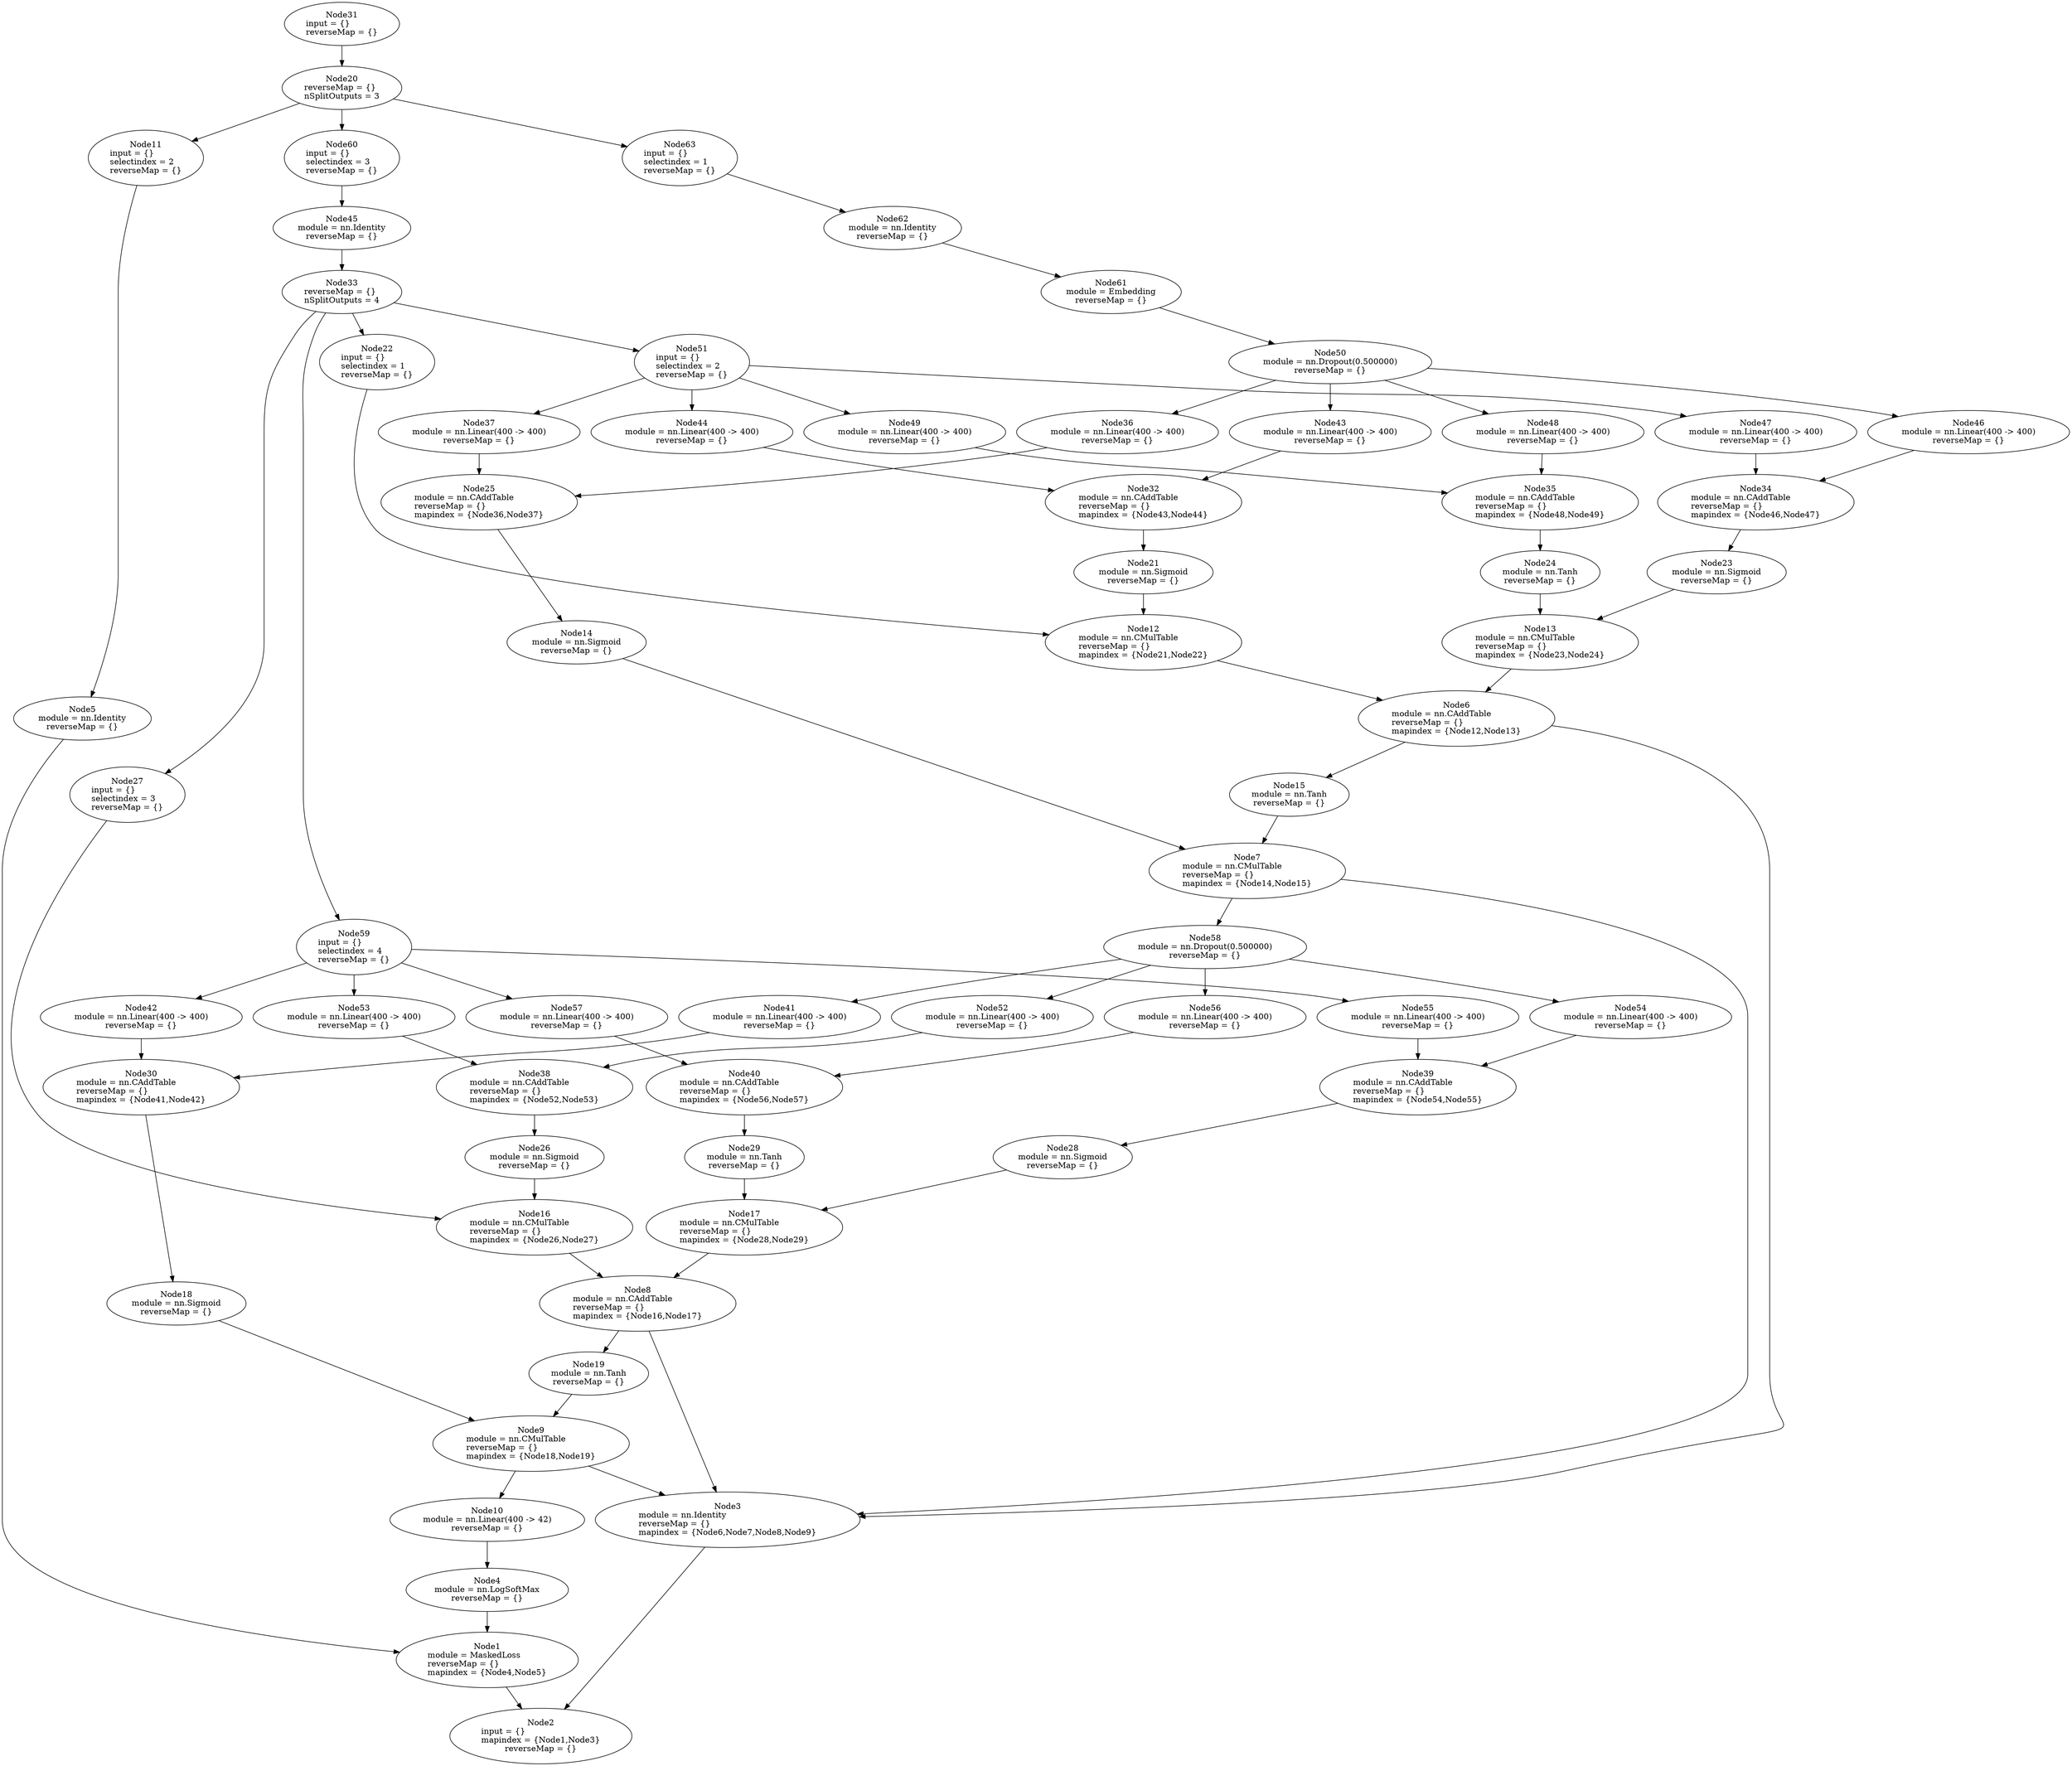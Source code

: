 digraph G {
	graph [bb="0,0,2838,3044"];
	node [label="\N",
		shape=oval
	];
	n1	 [height=1.3356,
		label="Node1\nmodule = MaskedLoss\lreverseMap = {}\lmapindex = {Node4,Node5}",
		pos="1139,180",
		tooltip="[/home/ckh/Documents/luajit/test/main.lua]:58_",
		width=3.4507];
	n2	 [height=1.3356,
		label="Node2\ninput = {}\lmapindex = {Node1,Node3}\lreverseMap = {}",
		pos="1260,48",
		tooltip="[[C]]:-1_",
		width=3.4507];
	n1 -> n2	 [pos="e,1218.5,93.616 1180.3,134.62 1190.3,123.87 1201.1,112.27 1211.4,101.19"];
	n3	 [height=1.3356,
		label="Node3\nmodule = nn.Identity\lreverseMap = {}\lmapindex = {Node6,Node7,Node8,Node9}",
		pos="1471,424",
		tooltip="[/home/ckh/Documents/luajit/test/main.lua]:59_",
		width=5.0043];
	n3 -> n2	 [pos="e,1286,95.024 1444.7,376.39 1405.7,307.28 1332.7,177.9 1291.1,104.17"];
	n4	 [height=1.041,
		label="Node4\nmodule = nn.LogSoftMax\lreverseMap = {}",
		pos="1139,302",
		tooltip="[/home/ckh/Documents/luajit/test/main.lua]:57_",
		width=3.1506];
	n4 -> n1	 [pos="e,1139,228.5 1139,264.34 1139,256.22 1139,247.42 1139,238.68"];
	n5	 [height=1.041,
		label="Node5\nmodule = nn.Identity\lreverseMap = {}",
		pos="94,1674",
		tooltip="[/home/ckh/Documents/luajit/test/main.lua]:42_",
		width=2.6117];
	n5 -> n1	 [pos="e,1014.8,181.91 76.515,1636.8 54.918,1588.7 21,1500.5 21,1421 21,1421 21,1421 21,423 21,223.85 707.2,188.21 1004.4,182.11"];
	n6	 [height=1.3356,
		label="Node6\nmodule = nn.CAddTable\lreverseMap = {}\lmapindex = {Node12,Node13}",
		pos="1993,1796",
		tooltip="[/home/ckh/Documents/luajit/test/main.lua]:31_",
		width=3.7034];
	n6 -> n3	 [pos="e,1650.2,429.79 2124.2,1787.3 2273.2,1770.6 2496,1718.1 2496,1553 2496,1553 2496,1553 2496,677 2496,608.19 2470.9,572.9 2320,508 \
2205.3,458.67 1873.5,438.32 1660.3,430.17"];
	n15	 [height=1.041,
		label="Node15\nmodule = nn.Tanh\lreverseMap = {}",
		pos="1931,1674",
		tooltip="[/home/ckh/Documents/luajit/test/main.lua]:36_",
		width=2.3354];
	n6 -> n15	 [pos="e,1949.5,1710.9 1969,1748.6 1964.2,1739.2 1959.1,1729.3 1954.2,1720"];
	n7	 [height=1.3356,
		label="Node7\nmodule = nn.CMulTable\lreverseMap = {}\lmapindex = {Node14,Node15}",
		pos="1807,1552",
		tooltip="[/home/ckh/Documents/luajit/test/main.lua]:36_",
		width=3.7034];
	n7 -> n3	 [pos="e,1647.5,434.01 1926,1530.1 2113.9,1493.8 2458,1411.8 2458,1299 2458,1299 2458,1299 2458,677 2458,513.58 1943.6,454.78 1657.5,434.71"];
	n58	 [height=1.041,
		label="Node58\nmodule = nn.Dropout(0.500000)\lreverseMap = {}",
		pos="1701,1420",
		tooltip="[/home/ckh/Documents/luajit/test/main.lua]:50_",
		width=3.8416];
	n7 -> n58	 [pos="e,1730.2,1456.8 1769.9,1505.5 1759.1,1492.3 1747.4,1477.9 1736.7,1464.8"];
	n8	 [height=1.3356,
		label="Node8\nmodule = nn.CAddTable\lreverseMap = {}\lmapindex = {Node16,Node17}",
		pos="1330,800",
		tooltip="[/home/ckh/Documents/luajit/test/main.lua]:31_",
		width=3.7034];
	n8 -> n3	 [pos="e,1453.2,472.09 1347.7,752.01 1373.6,683.29 1421.8,555.55 1449.6,481.7"];
	n19	 [height=1.041,
		label="Node19\nmodule = nn.Tanh\lreverseMap = {}",
		pos="1229,678",
		tooltip="[/home/ckh/Documents/luajit/test/main.lua]:36_",
		width=2.3354];
	n8 -> n19	 [pos="e,1258.1,713.58 1291.8,753.63 1282.9,743.06 1273.5,731.83 1264.7,721.39"];
	n9	 [height=1.3356,
		label="Node9\nmodule = nn.CMulTable\lreverseMap = {}\lmapindex = {Node18,Node19}",
		pos="1184,556",
		tooltip="[/home/ckh/Documents/luajit/test/main.lua]:36_",
		width=3.7034];
	n9 -> n3	 [pos="e,1381,465.78 1265.9,517.92 1298.9,502.97 1337.2,485.59 1371.8,469.93"];
	n10	 [height=1.041,
		label="Node10\nmodule = nn.Linear(400 -> 42)\lreverseMap = {}",
		pos="1139,424",
		tooltip="[/home/ckh/Documents/luajit/test/main.lua]:57_",
		width=3.7034];
	n9 -> n10	 [pos="e,1151.7,461.67 1167.8,508.07 1163.6,496.14 1159.2,483.32 1155.1,471.41"];
	n10 -> n4	 [pos="e,1139,339.85 1139,386.34 1139,374.94 1139,362.19 1139,350.17"];
	n11	 [height=1.3356,
		label="Node11\ninput = {}\lselectindex = 2\lreverseMap = {}",
		pos="268,2772",
		tooltip="[[C]]:-1_-2",
		width=2.1497];
	n11 -> n5	 [pos="e,126.44,1709.5 255.12,2724.3 243.43,2677.7 228,2604 228,2539 228,2539 228,2539 228,1927 228,1845.5 172.68,1764.7 133.13,1717.3"];
	n12	 [height=1.3356,
		label="Node12\nmodule = nn.CMulTable\lreverseMap = {}\lmapindex = {Node21,Node22}",
		pos="1346,1928",
		tooltip="[/home/ckh/Documents/luajit/test/main.lua]:32_",
		width=3.7034];
	n12 -> n6	 [pos="e,1877.6,1820.2 1461.3,1903.8 1575.5,1880.9 1749.9,1845.8 1867.5,1822.2"];
	n13	 [height=1.3356,
		label="Node13\nmodule = nn.CMulTable\lreverseMap = {}\lmapindex = {Node23,Node24}",
		pos="2046,1928",
		tooltip="[/home/ckh/Documents/luajit/test/main.lua]:33_",
		width=3.7034];
	n13 -> n6	 [pos="e,2012.1,1843.9 2026.9,1880.1 2023.3,1871.4 2019.6,1862.3 2016,1853.4"];
	n14	 [height=1.041,
		label="Node14\nmodule = nn.Sigmoid\lreverseMap = {}",
		pos="1123,1796",
		tooltip="[/home/ckh/Documents/luajit/test/main.lua]:35_",
		width=2.6788];
	n14 -> n7	 [pos="e,1713.1,1586.2 1193.3,1770.1 1314.4,1727.3 1562.7,1639.4 1703.5,1589.6"];
	n15 -> n7	 [pos="e,1852.9,1597.5 1896.5,1639.6 1885.3,1628.8 1872.7,1616.5 1860.5,1604.7"];
	n16	 [height=1.3356,
		label="Node16\nmodule = nn.CMulTable\lreverseMap = {}\lmapindex = {Node26,Node27}",
		pos="964,932",
		tooltip="[/home/ckh/Documents/luajit/test/main.lua]:32_",
		width=3.7034];
	n16 -> n8	 [pos="e,1236.1,834.34 1057.8,897.69 1109.4,879.35 1173.6,856.54 1226.7,837.69"];
	n17	 [height=1.3356,
		label="Node17\nmodule = nn.CMulTable\lreverseMap = {}\lmapindex = {Node28,Node29}",
		pos="1696,932",
		tooltip="[/home/ckh/Documents/luajit/test/main.lua]:33_",
		width=3.7034];
	n17 -> n8	 [pos="e,1423.9,834.34 1602.2,897.69 1550.6,879.35 1486.4,856.54 1433.3,837.69"];
	n18	 [height=1.041,
		label="Node18\nmodule = nn.Sigmoid\lreverseMap = {}",
		pos="465,800",
		tooltip="[/home/ckh/Documents/luajit/test/main.lua]:35_",
		width=2.6788];
	n18 -> n9	 [pos="e,1087.9,589.34 536.9,774.8 664.27,731.93 930.07,642.47 1078.3,592.57"];
	n19 -> n9	 [pos="e,1201.7,604.09 1215.5,641 1212.3,632.39 1208.7,622.99 1205.3,613.7"];
	n20	 [height=1.041,
		label="Node20\nreverseMap = {}\lnSplitOutputs = 3",
		pos="462,2894",
		tooltip="[[C]]:-1_ split at [...ocuments/torch/install/share/lua/5.1/nngraph/gmodule.lua]:96-mnode",
		width=2.2307];
	n20 -> n11	 [pos="e,322.17,2806.5 414.54,2863.6 389.34,2848.1 358.03,2828.7 330.84,2811.9"];
	n60	 [height=1.3356,
		label="Node60\ninput = {}\lselectindex = 3\lreverseMap = {}",
		pos="462,2772",
		tooltip="[[C]]:-1_-3",
		width=2.1497];
	n20 -> n60	 [pos="e,462,2820.5 462,2856.3 462,2848.2 462,2839.4 462,2830.7"];
	n63	 [height=1.3356,
		label="Node63\ninput = {}\lselectindex = 1\lreverseMap = {}",
		pos="803,2772",
		tooltip="[[C]]:-1_-1",
		width=2.1497];
	n20 -> n63	 [pos="e,736.21,2796.5 525.34,2870.7 582.29,2850.7 666.07,2821.2 726.69,2799.9"];
	n21	 [height=1.041,
		label="Node21\nmodule = nn.Sigmoid\lreverseMap = {}",
		pos="1346,2050",
		tooltip="[/home/ckh/Documents/luajit/test/main.lua]:29_",
		width=2.6788];
	n21 -> n12	 [pos="e,1346,1976.5 1346,2012.3 1346,2004.2 1346,1995.4 1346,1986.7"];
	n22	 [height=1.3356,
		label="Node22\ninput = {}\lselectindex = 1\lreverseMap = {}",
		pos="483,2416",
		tooltip="[/home/ckh/Documents/luajit/test/main.lua]:43_-1",
		width=2.1497];
	n22 -> n12	 [pos="e,1216.6,1939.7 468.73,2368.6 452.46,2305.6 434.91,2192.9 492,2124 581.8,2015.7 988.05,1962.1 1206.3,1940.7"];
	n23	 [height=1.041,
		label="Node23\nmodule = nn.Sigmoid\lreverseMap = {}",
		pos="2325,2050",
		tooltip="[/home/ckh/Documents/luajit/test/main.lua]:28_",
		width=2.6788];
	n23 -> n13	 [pos="e,2130.5,1965.4 2261.3,2021.6 2225.4,2006.2 2179.8,1986.5 2139.8,1969.3"];
	n24	 [height=1.041,
		label="Node24\nmodule = nn.Tanh\lreverseMap = {}",
		pos="2046,2050",
		tooltip="[/home/ckh/Documents/luajit/test/main.lua]:30_",
		width=2.3354];
	n24 -> n13	 [pos="e,2046,1976.5 2046,2012.3 2046,2004.2 2046,1995.4 2046,1986.7"];
	n25	 [height=1.3356,
		label="Node25\nmodule = nn.CAddTable\lreverseMap = {}\lmapindex = {Node36,Node37}",
		pos="635,2172",
		tooltip="[/home/ckh/Documents/luajit/test/main.lua]:35_",
		width=3.7034];
	n25 -> n14	 [pos="e,1080.1,1829.9 690.98,2128.1 786.61,2054.8 980,1906.6 1072.1,1836"];
	n26	 [height=1.041,
		label="Node26\nmodule = nn.Sigmoid\lreverseMap = {}",
		pos="964,1054",
		tooltip="[/home/ckh/Documents/luajit/test/main.lua]:29_",
		width=2.6788];
	n26 -> n16	 [pos="e,964,980.5 964,1016.3 964,1008.2 964,999.42 964,990.68"];
	n27	 [height=1.3356,
		label="Node27\ninput = {}\lselectindex = 3\lreverseMap = {}",
		pos="199,1552",
		tooltip="[/home/ckh/Documents/luajit/test/main.lua]:43_-3",
		width=2.1497];
	n27 -> n16	 [pos="e,833.6,942.76 165.23,1508.5 103.77,1425.9 -11.65,1241.4 83,1128 176.35,1016.1 599.19,963.88 823.41,943.67"];
	n28	 [height=1.041,
		label="Node28\nmodule = nn.Sigmoid\lreverseMap = {}",
		pos="1948,1054",
		tooltip="[/home/ckh/Documents/luajit/test/main.lua]:28_",
		width=2.6788];
	n28 -> n17	 [pos="e,1775.3,970.77 1888.3,1024.6 1857.3,1009.8 1818.8,991.48 1784.4,975.11"];
	n29	 [height=1.041,
		label="Node29\nmodule = nn.Tanh\lreverseMap = {}",
		pos="1696,1054",
		tooltip="[/home/ckh/Documents/luajit/test/main.lua]:30_",
		width=2.3354];
	n29 -> n17	 [pos="e,1696,980.5 1696,1016.3 1696,1008.2 1696,999.42 1696,990.68"];
	n30	 [height=1.3356,
		label="Node30\nmodule = nn.CAddTable\lreverseMap = {}\lmapindex = {Node41,Node42}",
		pos="226,1176",
		tooltip="[/home/ckh/Documents/luajit/test/main.lua]:35_",
		width=3.7034];
	n30 -> n18	 [pos="e,442.29,836.55 255.55,1128.8 301.9,1056.2 391.1,916.64 436.68,845.31"];
	n31	 [height=1.041,
		label="Node31\ninput = {}\lreverseMap = {}",
		pos="462,3006",
		tooltip="[[C]]:-1_",
		width=2.1497];
	n31 -> n20	 [pos="e,462,2931.8 462,2968.4 462,2959.9 462,2950.8 462,2942"];
	n32	 [height=1.3356,
		label="Node32\nmodule = nn.CAddTable\lreverseMap = {}\lmapindex = {Node43,Node44}",
		pos="1346,2172",
		tooltip="[/home/ckh/Documents/luajit/test/main.lua]:29_",
		width=3.7034];
	n32 -> n21	 [pos="e,1346,2087.7 1346,2123.6 1346,2115.1 1346,2106.3 1346,2097.8"];
	n33	 [height=1.041,
		label="Node33\nreverseMap = {}\lnSplitOutputs = 4",
		pos="462,2538",
		tooltip="[/home/ckh/Documents/luajit/test/main.lua]:43_ split at [/home/ckh/Documents/luajit/test/main.lua]:46-mnode",
		width=2.2307];
	n33 -> n22	 [pos="e,474.76,2464.1 468.41,2500.3 469.87,2492 471.45,2483 473.01,2474.1"];
	n33 -> n27	 [pos="e,226.55,1597.1 412.59,2508.2 395.2,2496.3 376.62,2481.1 363,2464 312.09,2399.9 290,2376.8 290,2295 290,2295 290,2295 290,1795 290,\
1726.5 257.64,1653.6 231.51,1606"];
	n51	 [height=1.3356,
		label="Node51\ninput = {}\lselectindex = 2\lreverseMap = {}",
		pos="930,2416",
		tooltip="[/home/ckh/Documents/luajit/test/main.lua]:43_-2",
		width=2.1497];
	n33 -> n51	 [pos="e,858.91,2435.2 531.56,2519.2 616.35,2497.4 759.4,2460.7 849.06,2437.8"];
	n59	 [height=1.3356,
		label="Node59\ninput = {}\lselectindex = 4\lreverseMap = {}",
		pos="521,1420",
		tooltip="[/home/ckh/Documents/luajit/test/main.lua]:43_-4",
		width=2.1497];
	n33 -> n59	 [pos="e,480.5,1461.1 424.78,2504.6 413.71,2493 402.74,2479 396,2464 364.94,2395.1 377,2370.6 377,2295 377,2295 377,2295 377,1673 377,1593.5 \
431.66,1516.3 473.63,1468.8"];
	n34	 [height=1.3356,
		label="Node34\nmodule = nn.CAddTable\lreverseMap = {}\lmapindex = {Node46,Node47}",
		pos="2405,2172",
		tooltip="[/home/ckh/Documents/luajit/test/main.lua]:28_",
		width=3.7034];
	n34 -> n23	 [pos="e,2348.8,2086.7 2374.3,2124.9 2367.8,2115.1 2360.9,2104.8 2354.4,2095.1"];
	n35	 [height=1.3356,
		label="Node35\nmodule = nn.CAddTable\lreverseMap = {}\lmapindex = {Node48,Node49}",
		pos="2046,2172",
		tooltip="[/home/ckh/Documents/luajit/test/main.lua]:30_",
		width=3.7034];
	n35 -> n24	 [pos="e,2046,2087.7 2046,2123.6 2046,2115.1 2046,2106.3 2046,2097.8"];
	n36	 [height=1.041,
		label="Node36\nmodule = nn.Linear(400 -> 400)\lreverseMap = {}",
		pos="1520,2294",
		tooltip="[/home/ckh/Documents/luajit/test/main.lua]:26_",
		width=3.8416];
	n36 -> n25	 [pos="e,765.23,2182.4 1423.7,2267 1406.5,2262.9 1388.8,2259 1372,2256 1165.9,2218.8 924.22,2195.4 775.34,2183.2"];
	n37	 [height=1.041,
		label="Node37\nmodule = nn.Linear(400 -> 400)\lreverseMap = {}",
		pos="635,2294",
		tooltip="[/home/ckh/Documents/luajit/test/main.lua]:26_",
		width=3.8416];
	n37 -> n25	 [pos="e,635,2220.5 635,2256.3 635,2248.2 635,2239.4 635,2230.7"];
	n38	 [height=1.3356,
		label="Node38\nmodule = nn.CAddTable\lreverseMap = {}\lmapindex = {Node52,Node53}",
		pos="964,1176",
		tooltip="[/home/ckh/Documents/luajit/test/main.lua]:29_",
		width=3.7034];
	n38 -> n26	 [pos="e,964,1091.7 964,1127.6 964,1119.1 964,1110.3 964,1101.8"];
	n39	 [height=1.3356,
		label="Node39\nmodule = nn.CAddTable\lreverseMap = {}\lmapindex = {Node54,Node55}",
		pos="1996,1176",
		tooltip="[/home/ckh/Documents/luajit/test/main.lua]:28_",
		width=3.7034];
	n39 -> n28	 [pos="e,1962.6,1091.4 1977.3,1128.3 1973.7,1119.3 1969.9,1109.9 1966.4,1100.9"];
	n40	 [height=1.3356,
		label="Node40\nmodule = nn.CAddTable\lreverseMap = {}\lmapindex = {Node56,Node57}",
		pos="1696,1176",
		tooltip="[/home/ckh/Documents/luajit/test/main.lua]:30_",
		width=3.7034];
	n40 -> n29	 [pos="e,1696,1091.7 1696,1127.6 1696,1119.1 1696,1110.3 1696,1101.8"];
	n41	 [height=1.041,
		label="Node41\nmodule = nn.Linear(400 -> 400)\lreverseMap = {}",
		pos="1111,1298",
		tooltip="[/home/ckh/Documents/luajit/test/main.lua]:26_",
		width=3.8416];
	n41 -> n30	 [pos="e,356.23,1186.4 1014.7,1271 997.55,1266.9 979.81,1263 963,1260 756.92,1222.8 515.22,1199.4 366.34,1187.2"];
	n42	 [height=1.041,
		label="Node42\nmodule = nn.Linear(400 -> 400)\lreverseMap = {}",
		pos="226,1298",
		tooltip="[/home/ckh/Documents/luajit/test/main.lua]:26_",
		width=3.8416];
	n42 -> n30	 [pos="e,226,1224.5 226,1260.3 226,1252.2 226,1243.4 226,1234.7"];
	n43	 [height=1.041,
		label="Node43\nmodule = nn.Linear(400 -> 400)\lreverseMap = {}",
		pos="1815,2294",
		tooltip="[/home/ckh/Documents/luajit/test/main.lua]:26_",
		width=3.8416];
	n43 -> n32	 [pos="e,1453.7,2200.6 1716.1,2267.7 1642.4,2248.8 1541.5,2223 1463.6,2203.1"];
	n44	 [height=1.041,
		label="Node44\nmodule = nn.Linear(400 -> 400)\lreverseMap = {}",
		pos="930,2294",
		tooltip="[/home/ckh/Documents/luajit/test/main.lua]:26_",
		width=3.8416];
	n44 -> n32	 [pos="e,1243.2,2202.6 1022.8,2266.2 1085.1,2248.2 1167.6,2224.5 1233.6,2205.4"];
	n45	 [height=1.041,
		label="Node45\nmodule = nn.Identity\lreverseMap = {}",
		pos="462,2650",
		tooltip="[/home/ckh/Documents/luajit/test/main.lua]:43_",
		width=2.6117];
	n45 -> n33	 [pos="e,462,2575.8 462,2612.4 462,2603.9 462,2594.8 462,2586"];
	n46	 [height=1.041,
		label="Node46\nmodule = nn.Linear(400 -> 400)\lreverseMap = {}",
		pos="2700,2294",
		tooltip="[/home/ckh/Documents/luajit/test/main.lua]:26_",
		width=3.8416];
	n46 -> n34	 [pos="e,2492.1,2208.4 2624.8,2262.4 2587.3,2247.2 2541.6,2228.6 2501.6,2212.3"];
	n47	 [height=1.041,
		label="Node47\nmodule = nn.Linear(400 -> 400)\lreverseMap = {}",
		pos="2405,2294",
		tooltip="[/home/ckh/Documents/luajit/test/main.lua]:26_",
		width=3.8416];
	n47 -> n34	 [pos="e,2405,2220.5 2405,2256.3 2405,2248.2 2405,2239.4 2405,2230.7"];
	n48	 [height=1.041,
		label="Node48\nmodule = nn.Linear(400 -> 400)\lreverseMap = {}",
		pos="2110,2294",
		tooltip="[/home/ckh/Documents/luajit/test/main.lua]:26_",
		width=3.8416];
	n48 -> n35	 [pos="e,2070.8,2219.4 2090.6,2256.7 2085.9,2247.8 2080.7,2238.1 2075.6,2228.5"];
	n49	 [height=1.041,
		label="Node49\nmodule = nn.Linear(400 -> 400)\lreverseMap = {}",
		pos="1225,2294",
		tooltip="[/home/ckh/Documents/luajit/test/main.lua]:26_",
		width=3.8416];
	n49 -> n35	 [pos="e,1916.7,2184.1 1321.1,2267 1338,2262.9 1355.4,2259.1 1372,2256 1555.4,2221.8 1769.7,2198.1 1906.6,2185.1"];
	n50	 [height=1.041,
		label="Node50\nmodule = nn.Dropout(0.500000)\lreverseMap = {}",
		pos="1815,2416",
		tooltip="[/home/ckh/Documents/luajit/test/main.lua]:50_",
		width=3.8416];
	n50 -> n36	 [pos="e,1595.1,2325.5 1739.8,2384.4 1698.5,2367.6 1647.2,2346.8 1604.6,2329.4"];
	n50 -> n43	 [pos="e,1815,2331.8 1815,2378.3 1815,2366.9 1815,2354.2 1815,2342.2"];
	n50 -> n46	 [pos="e,2603.7,2321 1947.9,2405.4 2096.1,2393.4 2342.4,2369.8 2552,2332 2565.5,2329.6 2579.7,2326.6 2593.6,2323.4"];
	n50 -> n48	 [pos="e,2034.9,2325.5 1890.2,2384.4 1931.5,2367.6 1982.8,2346.8 2025.4,2329.4"];
	n51 -> n37	 [pos="e,710.1,2325.5 865.99,2389 823.11,2371.5 766.18,2348.4 719.58,2329.4"];
	n51 -> n44	 [pos="e,930,2331.7 930,2367.6 930,2359.1 930,2350.3 930,2341.8"];
	n51 -> n47	 [pos="e,2310.4,2321.4 1006.9,2410 1141,2401.4 1426.1,2383 1667,2368 1929.2,2351.6 1997.4,2372 2257,2332 2271.1,2329.8 2285.9,2326.9 2300.4,\
2323.7"];
	n51 -> n49	 [pos="e,1149.9,2325.5 994.01,2389 1036.9,2371.5 1093.8,2348.4 1140.4,2329.4"];
	n52	 [height=1.041,
		label="Node52\nmodule = nn.Linear(400 -> 400)\lreverseMap = {}",
		pos="1406,1298",
		tooltip="[/home/ckh/Documents/luajit/test/main.lua]:26_",
		width=3.8416];
	n52 -> n38	 [pos="e,1069.4,1205.6 1310.1,1271 1242.3,1252.6 1151.1,1227.8 1079.4,1208.3"];
	n53	 [height=1.041,
		label="Node53\nmodule = nn.Linear(400 -> 400)\lreverseMap = {}",
		pos="521,1298",
		tooltip="[/home/ckh/Documents/luajit/test/main.lua]:26_",
		width=3.8416];
	n53 -> n38	 [pos="e,858.38,1205.6 617.12,1271 685.05,1252.6 776.44,1227.8 848.36,1208.3"];
	n54	 [height=1.041,
		label="Node54\nmodule = nn.Linear(400 -> 400)\lreverseMap = {}",
		pos="2291,1298",
		tooltip="[/home/ckh/Documents/luajit/test/main.lua]:26_",
		width=3.8416];
	n54 -> n39	 [pos="e,2083.1,1212.4 2215.8,1266.4 2178.3,1251.2 2132.6,1232.6 2092.6,1216.3"];
	n55	 [height=1.041,
		label="Node55\nmodule = nn.Linear(400 -> 400)\lreverseMap = {}",
		pos="1996,1298",
		tooltip="[/home/ckh/Documents/luajit/test/main.lua]:26_",
		width=3.8416];
	n55 -> n39	 [pos="e,1996,1224.5 1996,1260.3 1996,1252.2 1996,1243.4 1996,1234.7"];
	n56	 [height=1.041,
		label="Node56\nmodule = nn.Linear(400 -> 400)\lreverseMap = {}",
		pos="1701,1298",
		tooltip="[/home/ckh/Documents/luajit/test/main.lua]:26_",
		width=3.8416];
	n56 -> n40	 [pos="e,1698,1224.5 1699.5,1260.3 1699.1,1252.2 1698.8,1243.4 1698.4,1234.7"];
	n57	 [height=1.041,
		label="Node57\nmodule = nn.Linear(400 -> 400)\lreverseMap = {}",
		pos="816,1298",
		tooltip="[/home/ckh/Documents/luajit/test/main.lua]:26_",
		width=3.8416];
	n57 -> n40	 [pos="e,1565.8,1186.4 912.07,1270.9 928.96,1266.8 946.43,1263 963,1260 1167.6,1222.8 1407.6,1199.4 1555.7,1187.3"];
	n58 -> n41	 [pos="e,1208.9,1324.5 1585.4,1399.3 1495.8,1383.6 1368.6,1360.3 1258,1336 1245.3,1333.2 1232,1330.1 1218.9,1327"];
	n58 -> n52	 [pos="e,1481.1,1329.5 1625.8,1388.4 1584.5,1371.6 1533.2,1350.8 1490.6,1333.4"];
	n58 -> n54	 [pos="e,2192.5,1324.5 1816.3,1399.3 1905.7,1383.5 2032.6,1360.1 2143,1336 2155.8,1333.2 2169.1,1330.1 2182.4,1326.9"];
	n58 -> n56	 [pos="e,1701,1335.8 1701,1382.3 1701,1370.9 1701,1358.2 1701,1346.2"];
	n59 -> n42	 [pos="e,301.1,1329.5 456.99,1393 414.11,1375.5 357.18,1352.4 310.58,1333.4"];
	n59 -> n53	 [pos="e,521,1335.7 521,1371.6 521,1363.1 521,1354.3 521,1345.8"];
	n59 -> n55	 [pos="e,1901.4,1325.4 598.44,1416 844.18,1406.3 1604.5,1373.7 1848,1336 1862.1,1333.8 1876.9,1330.9 1891.4,1327.7"];
	n59 -> n57	 [pos="e,740.9,1329.5 585.01,1393 627.89,1375.5 684.82,1352.4 731.42,1333.4"];
	n60 -> n45	 [pos="e,462,2687.7 462,2723.6 462,2715.1 462,2706.3 462,2697.8"];
	n61	 [height=1.041,
		label="Node61\nmodule = Embedding\lreverseMap = {}",
		pos="1573,2538",
		tooltip="[/home/ckh/Documents/luajit/test/main.lua]:44_",
		width=2.6788];
	n61 -> n50	 [pos="e,1750,2449.2 1631.3,2508.1 1664.1,2491.8 1705.5,2471.3 1740.7,2453.8"];
	n62	 [height=1.041,
		label="Node62\nmodule = nn.Identity\lreverseMap = {}",
		pos="970,2650",
		tooltip="[/home/ckh/Documents/luajit/test/main.lua]:41_",
		width=2.6117];
	n62 -> n61	 [pos="e,1486.3,2554.8 1054.8,2633.5 1165.7,2613.3 1359.7,2577.9 1476.3,2556.6"];
	n63 -> n62	 [pos="e,925.32,2683.1 853.11,2735 873.29,2720.5 896.58,2703.8 917.04,2689.1"];
}
